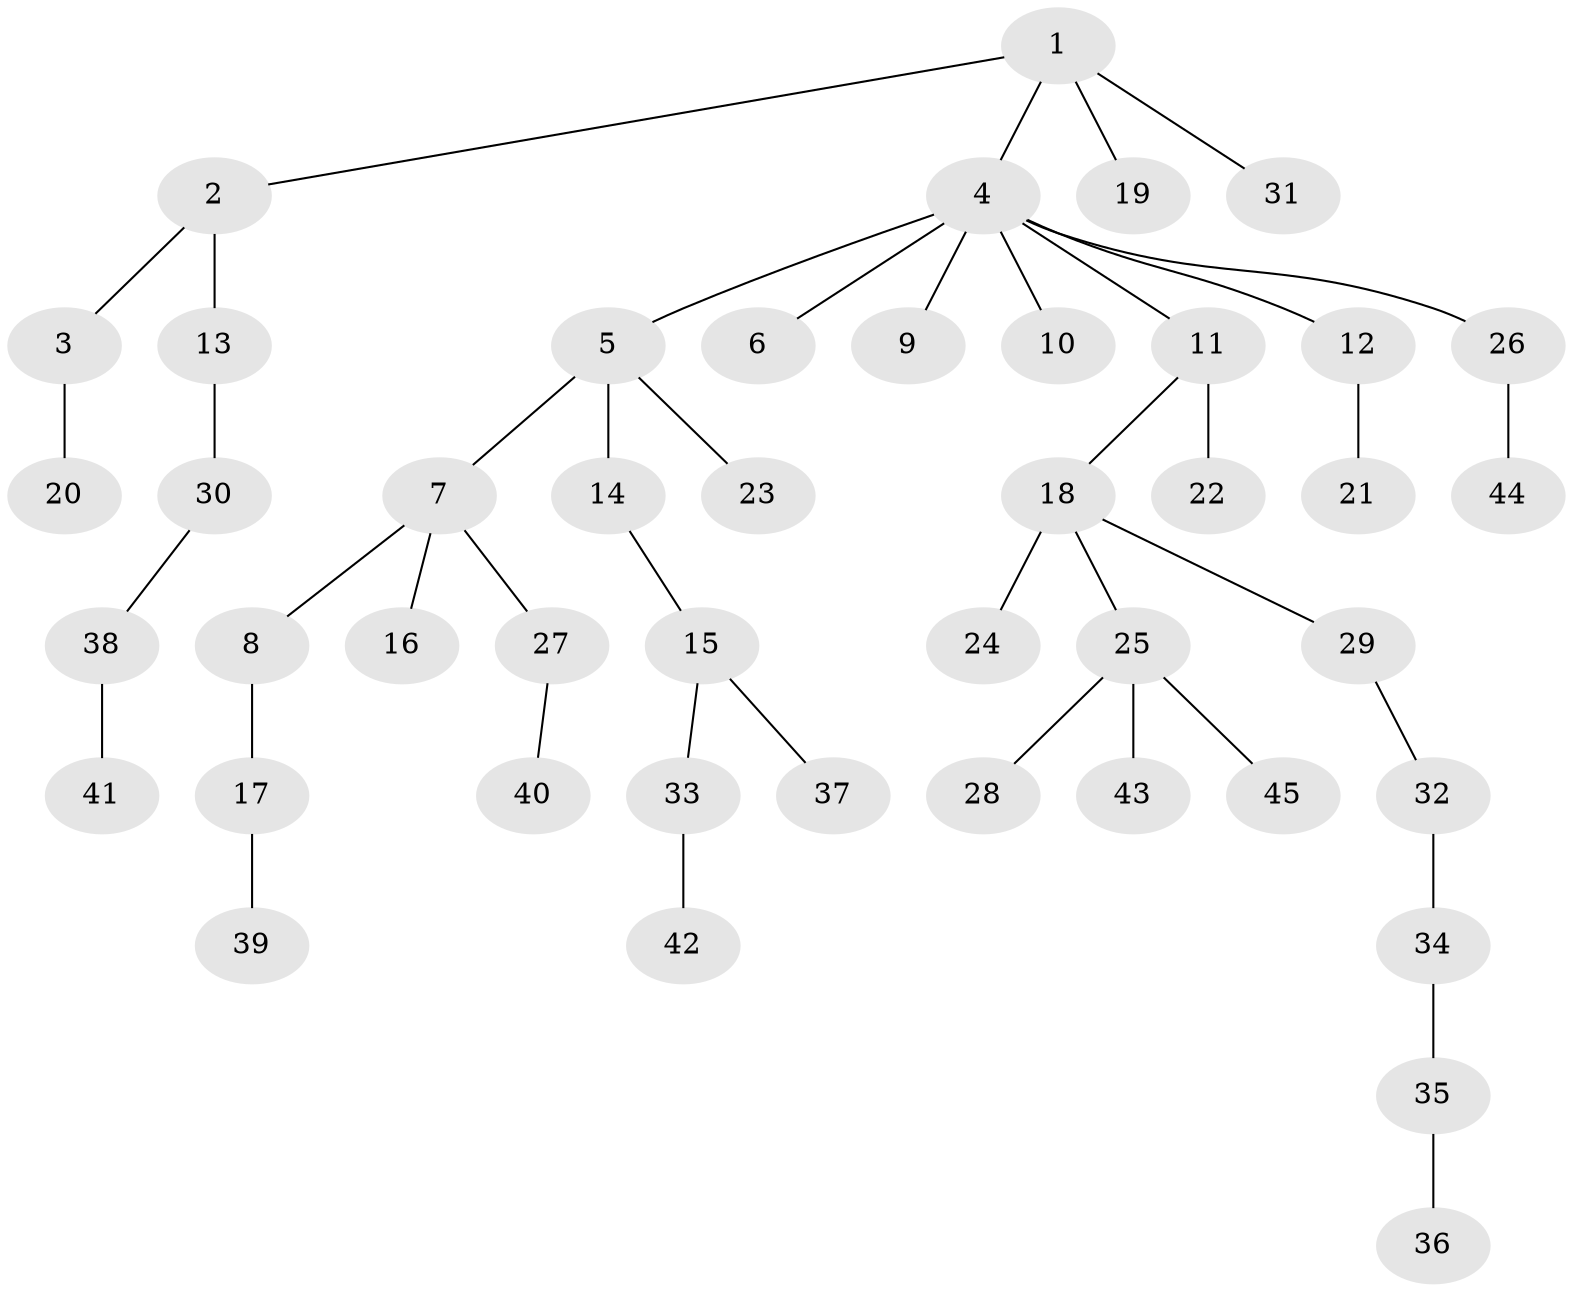 // original degree distribution, {5: 0.041666666666666664, 4: 0.06944444444444445, 3: 0.05555555555555555, 9: 0.013888888888888888, 1: 0.4444444444444444, 2: 0.375}
// Generated by graph-tools (version 1.1) at 2025/52/03/04/25 22:52:05]
// undirected, 45 vertices, 44 edges
graph export_dot {
  node [color=gray90,style=filled];
  1;
  2;
  3;
  4;
  5;
  6;
  7;
  8;
  9;
  10;
  11;
  12;
  13;
  14;
  15;
  16;
  17;
  18;
  19;
  20;
  21;
  22;
  23;
  24;
  25;
  26;
  27;
  28;
  29;
  30;
  31;
  32;
  33;
  34;
  35;
  36;
  37;
  38;
  39;
  40;
  41;
  42;
  43;
  44;
  45;
  1 -- 2 [weight=1.0];
  1 -- 4 [weight=1.0];
  1 -- 19 [weight=1.0];
  1 -- 31 [weight=1.0];
  2 -- 3 [weight=1.0];
  2 -- 13 [weight=1.0];
  3 -- 20 [weight=1.0];
  4 -- 5 [weight=1.0];
  4 -- 6 [weight=1.0];
  4 -- 9 [weight=1.0];
  4 -- 10 [weight=1.0];
  4 -- 11 [weight=1.0];
  4 -- 12 [weight=1.0];
  4 -- 26 [weight=1.0];
  5 -- 7 [weight=1.0];
  5 -- 14 [weight=1.0];
  5 -- 23 [weight=1.0];
  7 -- 8 [weight=1.0];
  7 -- 16 [weight=1.0];
  7 -- 27 [weight=1.0];
  8 -- 17 [weight=1.0];
  11 -- 18 [weight=1.0];
  11 -- 22 [weight=1.0];
  12 -- 21 [weight=1.0];
  13 -- 30 [weight=1.0];
  14 -- 15 [weight=1.0];
  15 -- 33 [weight=1.0];
  15 -- 37 [weight=1.0];
  17 -- 39 [weight=1.0];
  18 -- 24 [weight=1.0];
  18 -- 25 [weight=1.0];
  18 -- 29 [weight=1.0];
  25 -- 28 [weight=1.0];
  25 -- 43 [weight=1.0];
  25 -- 45 [weight=1.0];
  26 -- 44 [weight=1.0];
  27 -- 40 [weight=1.0];
  29 -- 32 [weight=1.0];
  30 -- 38 [weight=1.0];
  32 -- 34 [weight=1.0];
  33 -- 42 [weight=1.0];
  34 -- 35 [weight=1.0];
  35 -- 36 [weight=1.0];
  38 -- 41 [weight=1.0];
}
